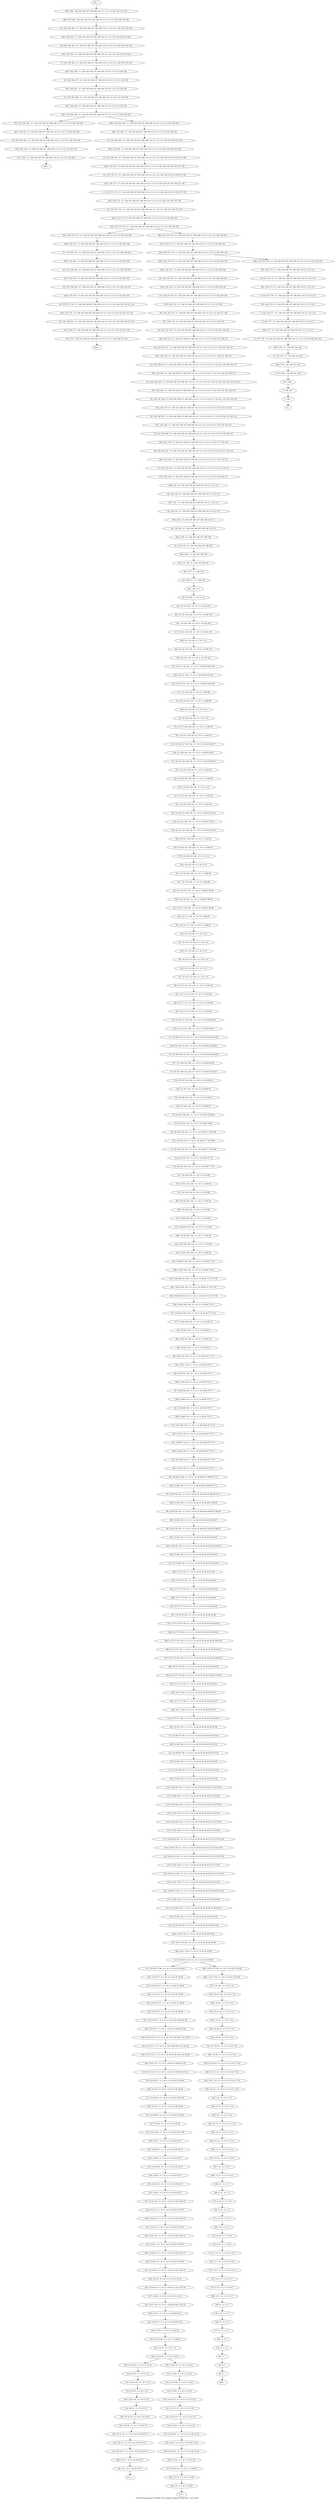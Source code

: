 digraph G {
graph [label="Tree-decomposition of width 4 for register allocator (function _test_start)"]
0[label="0 | : "];
1[label="1 | 181 : "];
2[label="2 | 180 181 : "];
3[label="3 | 179 180 : 139 140 141 142 "];
4[label="4 | 178 179 : 0 1 139 140 141 142 "];
5[label="5 | 177 178 : 0 1 104 105 106 107 108 109 110 111 112 113 139 140 141 142 "];
6[label="6 | 142 177 : 0 1 104 105 106 107 108 109 110 111 112 113 "];
7[label="7 | 142 176 177 : 0 1 104 105 106 107 108 109 110 111 112 113 "];
8[label="8 | 142 175 176 : 0 1 104 105 106 107 108 109 110 111 112 113 "];
9[label="9 | 142 174 175 : 0 1 104 105 106 107 108 109 110 111 112 113 "];
10[label="10 | 155 172 173 : 0 1 104 105 106 107 108 109 110 111 112 113 128 129 130 137 138 "];
11[label="11 | 155 171 172 : 0 1 104 105 106 107 108 109 110 111 112 113 128 129 130 135 136 137 138 "];
12[label="12 | 155 170 171 : 0 1 104 105 106 107 108 109 110 111 112 113 128 129 130 135 136 137 138 "];
13[label="13 | 155 169 170 : 0 1 104 105 106 107 108 109 110 111 112 113 128 129 130 135 136 137 138 "];
14[label="14 | 155 168 169 : 0 1 104 105 106 107 108 109 110 111 112 113 128 129 130 135 136 "];
15[label="15 | 162 167 168 : 0 1 104 105 106 107 108 109 110 111 112 113 129 130 "];
16[label="16 | 162 166 167 : 0 1 104 105 106 107 108 109 110 111 112 113 129 130 "];
17[label="17 | 162 165 166 : 0 1 104 105 106 107 108 109 110 111 112 113 129 130 133 134 "];
18[label="18 | 162 164 165 : 0 1 104 105 106 107 108 109 110 111 112 113 129 130 133 134 "];
19[label="19 | 162 163 164 : 0 1 104 105 106 107 108 109 110 111 112 113 129 130 133 134 "];
20[label="20 | 155 161 162 : 0 1 104 105 106 107 108 109 110 111 112 113 128 129 130 "];
21[label="21 | 155 160 174 : 0 1 104 105 106 107 108 109 110 111 112 113 128 129 130 "];
22[label="22 | 155 159 160 : 0 1 104 105 106 107 108 109 110 111 112 113 128 129 130 "];
23[label="23 | 155 158 159 : 0 1 104 105 106 107 108 109 110 111 112 113 128 129 130 "];
24[label="24 | 155 157 158 : 0 1 104 105 106 107 108 109 110 111 112 113 128 129 130 131 132 "];
25[label="25 | 155 156 157 : 0 1 104 105 106 107 108 109 110 111 112 113 128 129 130 131 132 "];
26[label="26 | 142 154 155 : 0 1 104 105 106 107 108 109 110 111 112 113 128 129 130 "];
27[label="27 | 142 153 154 : 0 1 104 105 106 107 108 109 110 111 112 113 128 129 130 "];
28[label="28 | 142 152 153 : 0 1 104 105 106 107 108 109 110 111 112 113 126 127 128 "];
29[label="29 | 142 151 152 : 0 1 104 105 106 107 108 109 110 111 112 113 120 121 126 127 "];
30[label="30 | 142 150 151 : 0 1 104 105 106 107 108 109 110 111 112 113 116 117 120 121 126 127 "];
31[label="31 | 142 149 150 : 0 1 104 105 106 107 108 109 110 111 112 113 116 117 120 121 124 125 126 127 "];
32[label="32 | 142 148 149 : 0 1 104 105 106 107 108 109 110 111 112 113 116 117 120 121 122 123 124 125 126 127 "];
33[label="33 | 142 147 148 : 0 1 104 105 106 107 108 109 110 111 112 113 116 117 120 121 122 123 124 125 "];
34[label="34 | 142 146 147 : 0 1 104 105 106 107 108 109 110 111 112 113 116 117 118 119 120 121 122 123 "];
35[label="35 | 142 145 146 : 0 1 104 105 106 107 108 109 110 111 112 113 116 117 118 119 120 121 "];
36[label="36 | 142 144 145 : 0 1 104 105 106 107 108 109 110 111 112 113 114 115 116 117 118 119 "];
37[label="37 | 142 143 144 : 0 1 104 105 106 107 108 109 110 111 112 113 114 115 116 117 "];
38[label="38 | 141 142 : 0 1 104 105 106 107 108 109 110 111 112 113 "];
39[label="39 | 140 141 : 0 1 104 105 106 107 108 109 110 111 112 113 "];
40[label="40 | 139 140 : 0 1 104 105 106 107 108 109 110 111 "];
41[label="41 | 138 139 : 0 1 104 105 106 107 108 109 "];
42[label="42 | 137 138 : 0 1 104 105 106 107 "];
43[label="43 | 136 137 : 0 1 104 105 "];
44[label="44 | 16 136 : 0 1 10 11 14 "];
45[label="45 | 16 135 136 : 0 1 10 11 14 102 103 "];
46[label="46 | 16 134 135 136 : 0 1 10 11 14 102 103 "];
47[label="47 | 16 133 134 136 : 0 1 10 11 14 102 103 "];
48[label="48 | 16 132 133 136 : 0 1 10 11 14 100 101 "];
49[label="49 | 16 131 132 136 : 0 1 10 11 14 98 99 100 101 "];
50[label="50 | 16 130 131 136 : 0 1 10 11 14 98 99 100 101 "];
51[label="51 | 16 129 130 136 : 0 1 10 11 14 98 99 "];
52[label="52 | 16 128 129 136 : 0 1 10 11 14 "];
53[label="53 | 16 127 128 129 136 : 0 1 10 11 14 96 97 "];
54[label="54 | 16 126 127 129 136 : 0 1 10 11 14 94 95 96 97 "];
55[label="55 | 16 125 126 129 136 : 0 1 10 11 14 94 95 96 97 "];
56[label="56 | 16 124 125 129 136 : 0 1 10 11 14 94 95 "];
57[label="57 | 16 123 124 129 136 : 0 1 10 11 14 92 93 "];
58[label="58 | 16 122 123 129 136 : 0 1 10 11 14 90 91 92 93 "];
59[label="59 | 16 121 122 129 136 : 0 1 10 11 14 90 91 92 93 "];
60[label="60 | 16 120 121 129 136 : 0 1 10 11 14 90 91 "];
61[label="61 | 16 119 120 136 : 0 1 10 11 14 88 89 "];
62[label="62 | 16 118 119 136 : 0 1 10 11 14 86 87 88 89 "];
63[label="63 | 16 117 118 136 : 0 1 10 11 14 86 87 88 89 "];
64[label="64 | 16 116 117 136 : 0 1 10 11 14 86 87 "];
65[label="65 | 16 115 116 136 : 0 1 10 11 14 "];
66[label="66 | 16 114 115 136 : 0 1 10 11 14 "];
67[label="67 | 16 113 114 136 : 0 1 10 11 14 "];
68[label="68 | 16 112 113 114 136 : 0 1 10 11 14 39 40 "];
69[label="69 | 16 111 112 114 136 : 0 1 10 11 14 39 40 "];
70[label="70 | 16 110 111 114 136 : 0 1 10 11 14 39 40 84 85 "];
71[label="71 | 16 109 110 114 136 : 0 1 10 11 14 39 40 82 83 84 85 "];
72[label="72 | 16 108 109 114 136 : 0 1 10 11 14 39 40 82 83 84 85 "];
73[label="73 | 16 107 108 114 136 : 0 1 10 11 14 39 40 81 82 83 "];
74[label="74 | 16 106 107 136 : 0 1 10 11 14 39 40 81 "];
75[label="75 | 16 105 106 136 : 0 1 10 11 14 39 40 79 80 81 "];
76[label="76 | 16 104 105 136 : 0 1 10 11 14 39 40 77 78 79 80 "];
77[label="77 | 16 103 104 136 : 0 1 10 11 14 39 40 77 78 79 80 "];
78[label="78 | 16 102 103 136 : 0 1 10 11 14 39 40 77 78 "];
79[label="79 | 16 101 102 136 : 0 1 10 11 14 39 40 "];
80[label="80 | 16 100 101 136 : 0 1 10 11 14 39 40 "];
81[label="81 | 16 99 100 136 : 0 1 10 11 14 39 40 "];
82[label="82 | 16 98 99 100 136 : 0 1 10 11 14 39 40 "];
83[label="83 | 16 97 98 100 136 : 0 1 10 11 14 39 40 "];
84[label="84 | 16 96 97 100 136 : 0 1 10 11 14 39 40 75 76 "];
85[label="85 | 16 95 96 100 136 : 0 1 10 11 14 39 40 73 74 75 76 "];
86[label="86 | 16 94 95 100 136 : 0 1 10 11 14 39 40 73 74 75 76 "];
87[label="87 | 16 93 94 100 136 : 0 1 10 11 14 39 40 72 73 74 "];
88[label="88 | 16 92 93 136 : 0 1 10 11 14 39 40 72 "];
89[label="89 | 16 91 92 136 : 0 1 10 11 14 39 40 70 71 72 "];
90[label="90 | 16 90 91 136 : 0 1 10 11 14 39 40 70 71 "];
91[label="91 | 16 89 90 136 : 0 1 10 11 14 39 40 70 71 "];
92[label="92 | 16 88 89 136 : 0 1 10 11 14 39 40 70 71 "];
93[label="93 | 16 87 88 136 : 0 1 10 11 14 39 40 66 67 70 71 "];
94[label="94 | 16 86 87 136 : 0 1 10 11 14 39 40 66 67 70 71 "];
95[label="95 | 16 85 86 136 : 0 1 10 11 14 39 40 66 67 70 71 "];
96[label="96 | 16 84 85 136 : 0 1 10 11 14 39 40 66 67 68 69 70 71 "];
97[label="97 | 16 83 84 136 : 0 1 10 11 14 34 35 39 40 66 67 68 69 70 71 "];
98[label="98 | 16 82 83 136 : 0 1 10 11 14 34 35 39 40 64 65 66 67 68 69 "];
99[label="99 | 16 81 82 136 : 0 1 10 11 14 34 35 39 40 62 63 64 65 66 67 "];
100[label="100 | 16 80 81 136 : 0 1 10 11 14 34 35 39 40 45 46 62 63 64 65 "];
101[label="101 | 16 79 80 136 : 0 1 10 11 14 34 35 39 40 45 46 62 63 "];
102[label="102 | 16 78 79 136 : 0 1 10 11 14 34 35 39 40 45 46 "];
103[label="103 | 16 77 78 79 136 : 0 1 10 11 14 34 35 39 40 45 46 "];
104[label="104 | 16 76 77 79 136 : 0 1 10 11 14 34 35 39 40 45 46 "];
105[label="105 | 16 75 76 79 136 : 0 1 10 11 14 34 35 39 40 45 46 60 61 "];
106[label="106 | 16 74 75 79 136 : 0 1 10 11 14 34 35 39 40 45 46 58 59 60 61 "];
107[label="107 | 16 73 74 79 136 : 0 1 10 11 14 34 35 39 40 45 46 58 59 60 61 "];
108[label="108 | 16 72 73 79 136 : 0 1 10 11 14 34 35 39 40 45 46 57 58 59 "];
109[label="109 | 16 71 72 136 : 0 1 10 11 14 34 35 39 40 45 46 57 "];
110[label="110 | 16 70 71 136 : 0 1 10 11 14 34 35 39 40 45 46 55 56 57 "];
111[label="111 | 16 69 70 136 : 0 1 10 11 14 34 35 39 40 45 46 55 56 "];
112[label="112 | 16 68 69 136 : 0 1 10 11 14 34 35 39 40 45 46 55 56 "];
113[label="113 | 16 67 68 136 : 0 1 10 11 14 34 35 39 40 45 46 55 56 "];
114[label="114 | 16 66 67 136 : 0 1 10 11 14 34 35 39 40 45 46 51 52 55 56 "];
115[label="115 | 16 65 66 136 : 0 1 10 11 14 34 35 39 40 45 46 51 52 55 56 "];
116[label="116 | 16 64 65 136 : 0 1 10 11 14 34 35 39 40 45 46 51 52 55 56 "];
117[label="117 | 16 63 64 136 : 0 1 10 11 14 34 35 39 40 45 46 51 52 53 54 55 56 "];
118[label="118 | 16 62 63 136 : 0 1 10 11 14 34 35 39 40 45 46 51 52 53 54 55 56 "];
119[label="119 | 16 61 62 136 : 0 1 10 11 14 34 35 39 40 45 46 49 50 51 52 53 54 "];
120[label="120 | 16 60 61 136 : 0 1 10 11 14 34 35 39 40 45 46 47 48 49 50 51 52 "];
121[label="121 | 16 59 60 136 : 0 1 10 11 14 34 35 39 40 45 46 47 48 49 50 "];
122[label="122 | 16 58 59 136 : 0 1 10 11 14 34 35 39 40 45 46 47 48 "];
123[label="123 | 16 57 58 136 : 0 1 10 11 14 34 35 39 40 45 46 "];
124[label="124 | 16 56 57 136 : 0 1 10 11 14 34 35 39 40 "];
125[label="125 | 16 55 56 57 : 0 1 10 11 14 34 35 39 40 "];
126[label="126 | 16 54 55 57 : 0 1 10 11 14 34 35 39 40 "];
127[label="127 | 16 53 54 57 : 0 1 10 11 14 34 35 39 40 43 44 "];
128[label="128 | 16 52 53 57 : 0 1 10 11 14 34 35 39 40 41 42 43 44 "];
129[label="129 | 16 51 52 57 : 0 1 10 11 14 34 35 39 40 41 42 43 44 "];
130[label="130 | 16 50 51 57 : 0 1 10 11 14 34 35 38 39 40 41 42 "];
131[label="131 | 16 49 50 : 0 1 10 11 14 34 35 38 39 40 "];
132[label="132 | 16 48 49 : 0 1 10 11 14 34 35 38 39 40 "];
133[label="133 | 16 47 48 : 0 1 10 11 14 34 35 36 37 38 "];
134[label="134 | 16 46 47 : 0 1 10 11 14 34 35 36 37 "];
135[label="135 | 16 45 46 : 0 1 10 11 14 34 35 36 37 "];
136[label="136 | 16 44 45 : 0 1 10 11 14 34 35 36 37 "];
137[label="137 | 16 43 44 : 0 1 10 11 14 32 33 34 35 36 37 "];
138[label="138 | 16 42 43 : 0 1 10 11 14 32 33 34 35 36 37 "];
139[label="139 | 16 41 42 : 0 1 10 11 14 32 33 34 35 36 37 "];
140[label="140 | 16 40 41 : 0 1 10 11 14 32 33 34 35 36 37 "];
141[label="141 | 16 39 40 : 0 1 10 11 14 32 33 34 35 36 37 "];
142[label="142 | 16 38 39 : 0 1 10 11 14 30 31 32 33 34 35 "];
143[label="143 | 16 37 38 : 0 1 10 11 14 28 29 30 31 32 33 "];
144[label="144 | 16 36 37 : 0 1 10 11 14 28 29 30 31 "];
145[label="145 | 16 35 36 : 0 1 10 11 14 28 29 "];
146[label="146 | 16 29 35 : 0 1 10 11 14 23 "];
147[label="147 | 29 34 35 : 0 1 10 11 23 "];
148[label="148 | 29 33 34 : 0 1 10 11 23 "];
149[label="149 | 29 32 33 : 0 1 10 11 23 26 27 "];
150[label="150 | 29 31 32 : 0 1 10 11 23 24 25 26 27 "];
151[label="151 | 29 30 31 : 0 1 10 11 23 24 25 26 27 "];
152[label="152 | 16 28 29 : 0 1 10 11 14 23 "];
153[label="153 | 16 27 28 : 0 1 10 11 14 21 22 23 "];
154[label="154 | 16 26 27 : 0 1 10 11 14 21 22 "];
155[label="155 | 16 25 26 : 0 1 10 11 14 19 20 21 22 "];
156[label="156 | 16 24 25 : 0 1 10 11 14 19 20 21 22 "];
157[label="157 | 16 23 24 : 0 1 10 11 14 19 20 "];
158[label="158 | 16 22 136 : 0 1 10 11 14 "];
159[label="159 | 16 21 22 : 0 1 10 11 14 "];
160[label="160 | 16 20 21 : 0 1 10 11 14 "];
161[label="161 | 16 19 20 : 0 1 10 11 14 17 18 "];
162[label="162 | 16 18 19 : 0 1 10 11 14 15 16 17 18 "];
163[label="163 | 16 17 18 : 0 1 10 11 14 15 16 17 18 "];
164[label="164 | 15 16 : 0 1 10 11 14 "];
165[label="165 | 14 15 : 0 1 10 11 12 13 14 "];
166[label="166 | 13 14 : 0 1 10 11 12 13 "];
167[label="167 | 12 13 : 0 1 10 11 12 13 "];
168[label="168 | 11 12 : 0 1 2 3 10 11 "];
169[label="169 | 4 11 : 0 1 2 3 "];
170[label="170 | 4 10 11 : 0 1 2 3 "];
171[label="171 | 4 9 10 : 0 1 2 3 "];
172[label="172 | 4 8 9 : 0 1 2 3 8 9 "];
173[label="173 | 4 7 8 : 0 1 2 3 4 5 6 7 8 9 "];
174[label="174 | 4 6 7 : 0 1 2 3 4 5 6 7 8 9 "];
175[label="175 | 4 5 6 : 0 1 2 3 4 5 6 7 "];
176[label="176 | 3 4 : 0 1 2 3 "];
177[label="177 | 2 3 : 0 1 2 3 "];
178[label="178 | 1 2 : 0 1 "];
179[label="179 | 0 1 : "];
180[label="180 | 155 162 168 : 0 1 104 105 106 107 108 109 110 111 112 113 128 129 130 "];
181[label="181 | 155 162 168 : 0 1 104 105 106 107 108 109 110 111 112 113 128 129 130 "];
182[label="182 | 155 173 174 : 0 1 104 105 106 107 108 109 110 111 112 113 128 129 130 "];
183[label="183 | 155 173 174 : 0 1 104 105 106 107 108 109 110 111 112 113 128 129 130 "];
184[label="184 | 142 155 174 : 0 1 104 105 106 107 108 109 110 111 112 113 128 129 130 "];
185[label="185 | 16 29 35 : 0 1 10 11 14 23 "];
186[label="186 | 16 29 35 : 0 1 10 11 14 23 "];
187[label="187 | 16 56 57 136 : 0 1 10 11 14 34 35 39 40 "];
188[label="188 | 16 56 57 136 : 0 1 10 11 14 34 35 39 40 "];
189[label="189 | 142 155 174 : 0 1 104 105 106 107 108 109 110 111 112 113 128 129 130 "];
190[label="190 | : "];
191[label="191 | 162 164 : 0 1 104 105 106 107 108 109 110 111 112 113 129 130 133 134 "];
192[label="192 | 162 165 : 0 1 104 105 106 107 108 109 110 111 112 113 129 130 133 134 "];
193[label="193 | 162 166 : 0 1 104 105 106 107 108 109 110 111 112 113 129 130 "];
194[label="194 | 162 167 : 0 1 104 105 106 107 108 109 110 111 112 113 129 130 "];
195[label="195 | 162 168 : 0 1 104 105 106 107 108 109 110 111 112 113 129 130 "];
196[label="196 | : "];
197[label="197 | 155 162 : 0 1 104 105 106 107 108 109 110 111 112 113 128 129 130 "];
198[label="198 | 155 168 : 0 1 104 105 106 107 108 109 110 111 112 113 128 129 130 "];
199[label="199 | 155 169 : 0 1 104 105 106 107 108 109 110 111 112 113 128 129 130 135 136 "];
200[label="200 | 155 170 : 0 1 104 105 106 107 108 109 110 111 112 113 128 129 130 135 136 137 138 "];
201[label="201 | 155 171 : 0 1 104 105 106 107 108 109 110 111 112 113 128 129 130 135 136 137 138 "];
202[label="202 | 155 172 : 0 1 104 105 106 107 108 109 110 111 112 113 128 129 130 137 138 "];
203[label="203 | 155 173 : 0 1 104 105 106 107 108 109 110 111 112 113 128 129 130 "];
204[label="204 | : "];
205[label="205 | 155 157 : 0 1 104 105 106 107 108 109 110 111 112 113 128 129 130 131 132 "];
206[label="206 | 155 158 : 0 1 104 105 106 107 108 109 110 111 112 113 128 129 130 "];
207[label="207 | 155 159 : 0 1 104 105 106 107 108 109 110 111 112 113 128 129 130 "];
208[label="208 | 155 160 : 0 1 104 105 106 107 108 109 110 111 112 113 128 129 130 "];
209[label="209 | 155 174 : 0 1 104 105 106 107 108 109 110 111 112 113 128 129 130 "];
210[label="210 | 155 174 : 0 1 104 105 106 107 108 109 110 111 112 113 128 129 130 "];
211[label="211 | : "];
212[label="212 | 29 31 : 0 1 10 11 23 24 25 26 27 "];
213[label="213 | 29 32 : 0 1 10 11 23 26 27 "];
214[label="214 | 29 33 : 0 1 10 11 23 "];
215[label="215 | 29 34 : 0 1 10 11 23 "];
216[label="216 | 29 35 : 0 1 10 11 23 "];
217[label="217 | : "];
218[label="218 | 16 24 : 0 1 10 11 14 19 20 "];
219[label="219 | 16 25 : 0 1 10 11 14 19 20 21 22 "];
220[label="220 | 16 26 : 0 1 10 11 14 21 22 "];
221[label="221 | 16 27 : 0 1 10 11 14 21 22 "];
222[label="222 | 16 28 : 0 1 10 11 14 23 "];
223[label="223 | 16 29 : 0 1 10 11 14 23 "];
224[label="224 | 16 35 : 0 1 10 11 14 "];
225[label="225 | 16 36 : 0 1 10 11 14 28 29 "];
226[label="226 | 16 37 : 0 1 10 11 14 28 29 30 31 "];
227[label="227 | 16 38 : 0 1 10 11 14 30 31 32 33 "];
228[label="228 | 16 39 : 0 1 10 11 14 32 33 34 35 "];
229[label="229 | 16 40 : 0 1 10 11 14 32 33 34 35 36 37 "];
230[label="230 | 16 41 : 0 1 10 11 14 32 33 34 35 36 37 "];
231[label="231 | 16 42 : 0 1 10 11 14 32 33 34 35 36 37 "];
232[label="232 | 16 43 : 0 1 10 11 14 32 33 34 35 36 37 "];
233[label="233 | 16 44 : 0 1 10 11 14 34 35 36 37 "];
234[label="234 | 16 45 : 0 1 10 11 14 34 35 36 37 "];
235[label="235 | 16 46 : 0 1 10 11 14 34 35 36 37 "];
236[label="236 | 16 47 : 0 1 10 11 14 34 35 36 37 "];
237[label="237 | 16 48 : 0 1 10 11 14 34 35 38 "];
238[label="238 | 16 49 : 0 1 10 11 14 34 35 38 39 40 "];
239[label="239 | 16 50 : 0 1 10 11 14 34 35 38 39 40 "];
240[label="240 | 16 51 57 : 0 1 10 11 14 34 35 39 40 41 42 "];
241[label="241 | 16 52 57 : 0 1 10 11 14 34 35 39 40 41 42 43 44 "];
242[label="242 | 16 53 57 : 0 1 10 11 14 34 35 39 40 43 44 "];
243[label="243 | 16 54 57 : 0 1 10 11 14 34 35 39 40 "];
244[label="244 | 16 55 57 : 0 1 10 11 14 34 35 39 40 "];
245[label="245 | 16 56 57 : 0 1 10 11 14 34 35 39 40 "];
246[label="246 | : "];
247[label="247 | 1 : "];
248[label="248 | 2 : 0 1 "];
249[label="249 | 3 : 0 1 2 3 "];
250[label="250 | 4 : 0 1 2 3 "];
251[label="251 | 4 6 : 0 1 2 3 4 5 6 7 "];
252[label="252 | 4 7 : 0 1 2 3 4 5 6 7 8 9 "];
253[label="253 | 4 8 : 0 1 2 3 8 9 "];
254[label="254 | 4 9 : 0 1 2 3 "];
255[label="255 | 4 10 : 0 1 2 3 "];
256[label="256 | 11 : 0 1 2 3 "];
257[label="257 | 12 : 0 1 10 11 "];
258[label="258 | 13 : 0 1 10 11 12 13 "];
259[label="259 | 14 : 0 1 10 11 12 13 "];
260[label="260 | 15 : 0 1 10 11 14 "];
261[label="261 | 16 : 0 1 10 11 14 "];
262[label="262 | 16 18 : 0 1 10 11 14 15 16 17 18 "];
263[label="263 | 16 19 : 0 1 10 11 14 17 18 "];
264[label="264 | 16 20 : 0 1 10 11 14 "];
265[label="265 | 16 21 : 0 1 10 11 14 "];
266[label="266 | 16 22 : 0 1 10 11 14 "];
267[label="267 | 16 136 : 0 1 10 11 14 "];
268[label="268 | 16 57 136 : 0 1 10 11 14 34 35 39 40 "];
269[label="269 | 16 58 136 : 0 1 10 11 14 34 35 39 40 45 46 "];
270[label="270 | 16 59 136 : 0 1 10 11 14 34 35 39 40 45 46 47 48 "];
271[label="271 | 16 60 136 : 0 1 10 11 14 34 35 39 40 45 46 47 48 49 50 "];
272[label="272 | 16 61 136 : 0 1 10 11 14 34 35 39 40 45 46 49 50 51 52 "];
273[label="273 | 16 62 136 : 0 1 10 11 14 34 35 39 40 45 46 51 52 53 54 "];
274[label="274 | 16 63 136 : 0 1 10 11 14 34 35 39 40 45 46 51 52 53 54 55 56 "];
275[label="275 | 16 64 136 : 0 1 10 11 14 34 35 39 40 45 46 51 52 55 56 "];
276[label="276 | 16 65 136 : 0 1 10 11 14 34 35 39 40 45 46 51 52 55 56 "];
277[label="277 | 16 66 136 : 0 1 10 11 14 34 35 39 40 45 46 51 52 55 56 "];
278[label="278 | 16 67 136 : 0 1 10 11 14 34 35 39 40 45 46 55 56 "];
279[label="279 | 16 68 136 : 0 1 10 11 14 34 35 39 40 45 46 55 56 "];
280[label="280 | 16 69 136 : 0 1 10 11 14 34 35 39 40 45 46 55 56 "];
281[label="281 | 16 70 136 : 0 1 10 11 14 34 35 39 40 45 46 55 56 "];
282[label="282 | 16 71 136 : 0 1 10 11 14 34 35 39 40 45 46 57 "];
283[label="283 | 16 72 136 : 0 1 10 11 14 34 35 39 40 45 46 57 "];
284[label="284 | 16 73 79 136 : 0 1 10 11 14 34 35 39 40 45 46 58 59 "];
285[label="285 | 16 74 79 136 : 0 1 10 11 14 34 35 39 40 45 46 58 59 60 61 "];
286[label="286 | 16 75 79 136 : 0 1 10 11 14 34 35 39 40 45 46 60 61 "];
287[label="287 | 16 76 79 136 : 0 1 10 11 14 34 35 39 40 45 46 "];
288[label="288 | 16 77 79 136 : 0 1 10 11 14 34 35 39 40 45 46 "];
289[label="289 | 16 79 136 : 0 1 10 11 14 34 35 39 40 45 46 "];
290[label="290 | 16 80 136 : 0 1 10 11 14 34 35 39 40 45 46 62 63 "];
291[label="291 | 16 81 136 : 0 1 10 11 14 34 35 39 40 62 63 64 65 "];
292[label="292 | 16 82 136 : 0 1 10 11 14 34 35 39 40 64 65 66 67 "];
293[label="293 | 16 83 136 : 0 1 10 11 14 34 35 39 40 66 67 68 69 "];
294[label="294 | 16 84 136 : 0 1 10 11 14 39 40 66 67 68 69 70 71 "];
295[label="295 | 16 85 136 : 0 1 10 11 14 39 40 66 67 70 71 "];
296[label="296 | 16 86 136 : 0 1 10 11 14 39 40 66 67 70 71 "];
297[label="297 | 16 87 136 : 0 1 10 11 14 39 40 66 67 70 71 "];
298[label="298 | 16 88 136 : 0 1 10 11 14 39 40 70 71 "];
299[label="299 | 16 89 136 : 0 1 10 11 14 39 40 70 71 "];
300[label="300 | 16 90 136 : 0 1 10 11 14 39 40 70 71 "];
301[label="301 | 16 91 136 : 0 1 10 11 14 39 40 70 71 "];
302[label="302 | 16 92 136 : 0 1 10 11 14 39 40 72 "];
303[label="303 | 16 93 136 : 0 1 10 11 14 39 40 72 "];
304[label="304 | 16 94 100 136 : 0 1 10 11 14 39 40 73 74 "];
305[label="305 | 16 95 100 136 : 0 1 10 11 14 39 40 73 74 75 76 "];
306[label="306 | 16 96 100 136 : 0 1 10 11 14 39 40 75 76 "];
307[label="307 | 16 97 100 136 : 0 1 10 11 14 39 40 "];
308[label="308 | 16 98 100 136 : 0 1 10 11 14 39 40 "];
309[label="309 | 16 100 136 : 0 1 10 11 14 39 40 "];
310[label="310 | 16 101 136 : 0 1 10 11 14 39 40 "];
311[label="311 | 16 102 136 : 0 1 10 11 14 39 40 "];
312[label="312 | 16 103 136 : 0 1 10 11 14 39 40 77 78 "];
313[label="313 | 16 104 136 : 0 1 10 11 14 39 40 77 78 79 80 "];
314[label="314 | 16 105 136 : 0 1 10 11 14 39 40 79 80 "];
315[label="315 | 16 106 136 : 0 1 10 11 14 39 40 81 "];
316[label="316 | 16 107 136 : 0 1 10 11 14 39 40 81 "];
317[label="317 | 16 108 114 136 : 0 1 10 11 14 39 40 82 83 "];
318[label="318 | 16 109 114 136 : 0 1 10 11 14 39 40 82 83 84 85 "];
319[label="319 | 16 110 114 136 : 0 1 10 11 14 39 40 84 85 "];
320[label="320 | 16 111 114 136 : 0 1 10 11 14 39 40 "];
321[label="321 | 16 112 114 136 : 0 1 10 11 14 39 40 "];
322[label="322 | 16 114 136 : 0 1 10 11 14 "];
323[label="323 | 16 115 136 : 0 1 10 11 14 "];
324[label="324 | 16 116 136 : 0 1 10 11 14 "];
325[label="325 | 16 117 136 : 0 1 10 11 14 86 87 "];
326[label="326 | 16 118 136 : 0 1 10 11 14 86 87 88 89 "];
327[label="327 | 16 119 136 : 0 1 10 11 14 88 89 "];
328[label="328 | 16 120 136 : 0 1 10 11 14 "];
329[label="329 | 16 121 129 136 : 0 1 10 11 14 90 91 "];
330[label="330 | 16 122 129 136 : 0 1 10 11 14 90 91 92 93 "];
331[label="331 | 16 123 129 136 : 0 1 10 11 14 92 93 "];
332[label="332 | 16 124 129 136 : 0 1 10 11 14 "];
333[label="333 | 16 125 129 136 : 0 1 10 11 14 94 95 "];
334[label="334 | 16 126 129 136 : 0 1 10 11 14 94 95 96 97 "];
335[label="335 | 16 127 129 136 : 0 1 10 11 14 96 97 "];
336[label="336 | 16 129 136 : 0 1 10 11 14 "];
337[label="337 | 16 130 136 : 0 1 10 11 14 98 99 "];
338[label="338 | 16 131 136 : 0 1 10 11 14 98 99 100 101 "];
339[label="339 | 16 132 136 : 0 1 10 11 14 100 101 "];
340[label="340 | 16 133 136 : 0 1 10 11 14 "];
341[label="341 | 16 134 136 : 0 1 10 11 14 102 103 "];
342[label="342 | 136 : 0 1 "];
343[label="343 | 137 : 0 1 104 105 "];
344[label="344 | 138 : 0 1 104 105 106 107 "];
345[label="345 | 139 : 0 1 104 105 106 107 108 109 "];
346[label="346 | 140 : 0 1 104 105 106 107 108 109 110 111 "];
347[label="347 | 141 : 0 1 104 105 106 107 108 109 110 111 112 113 "];
348[label="348 | 142 : 0 1 104 105 106 107 108 109 110 111 112 113 "];
349[label="349 | 142 144 : 0 1 104 105 106 107 108 109 110 111 112 113 114 115 116 117 "];
350[label="350 | 142 145 : 0 1 104 105 106 107 108 109 110 111 112 113 116 117 118 119 "];
351[label="351 | 142 146 : 0 1 104 105 106 107 108 109 110 111 112 113 116 117 118 119 120 121 "];
352[label="352 | 142 147 : 0 1 104 105 106 107 108 109 110 111 112 113 116 117 120 121 122 123 "];
353[label="353 | 142 148 : 0 1 104 105 106 107 108 109 110 111 112 113 116 117 120 121 122 123 124 125 "];
354[label="354 | 142 149 : 0 1 104 105 106 107 108 109 110 111 112 113 116 117 120 121 124 125 126 127 "];
355[label="355 | 142 150 : 0 1 104 105 106 107 108 109 110 111 112 113 116 117 120 121 126 127 "];
356[label="356 | 142 151 : 0 1 104 105 106 107 108 109 110 111 112 113 120 121 126 127 "];
357[label="357 | 142 152 : 0 1 104 105 106 107 108 109 110 111 112 113 126 127 "];
358[label="358 | 142 153 : 0 1 104 105 106 107 108 109 110 111 112 113 128 "];
359[label="359 | 142 154 : 0 1 104 105 106 107 108 109 110 111 112 113 128 129 130 "];
360[label="360 | 142 155 : 0 1 104 105 106 107 108 109 110 111 112 113 128 129 130 "];
361[label="361 | 142 174 : 0 1 104 105 106 107 108 109 110 111 112 113 "];
362[label="362 | 142 175 : 0 1 104 105 106 107 108 109 110 111 112 113 "];
363[label="363 | 142 176 : 0 1 104 105 106 107 108 109 110 111 112 113 "];
364[label="364 | 177 : 0 1 104 105 106 107 108 109 110 111 112 113 "];
365[label="365 | 178 : 0 1 139 140 141 142 "];
366[label="366 | 179 : 139 140 141 142 "];
367[label="367 | 180 : "];
368[label="368 | 163 164 : 104 105 106 107 108 109 110 111 112 113 129 130 133 134 "];
369[label="369 | 164 : 104 105 106 107 108 109 110 111 112 113 129 130 133 134 "];
370[label="370 | 161 162 : 0 1 104 105 106 107 108 109 110 111 112 113 129 130 "];
371[label="371 | 162 : 0 1 104 105 106 107 108 109 110 111 112 113 129 130 "];
372[label="372 | 156 157 : 104 105 106 107 108 109 110 111 112 113 129 130 131 132 "];
373[label="373 | 157 : 104 105 106 107 108 109 110 111 112 113 129 130 131 132 "];
374[label="374 | 142 144 : 0 1 104 105 106 107 108 109 110 111 112 113 114 115 116 117 "];
375[label="375 | 16 120 129 136 : 0 1 10 11 14 "];
376[label="376 | 16 107 114 136 : 0 1 10 11 14 39 40 81 "];
377[label="377 | 16 93 100 136 : 0 1 10 11 14 39 40 72 "];
378[label="378 | 16 72 79 136 : 0 1 10 11 14 34 35 39 40 45 46 57 "];
379[label="379 | 16 50 57 : 0 1 10 11 14 34 35 38 39 40 "];
380[label="380 | 30 31 : 10 11 24 25 26 27 "];
381[label="381 | 31 : 10 11 24 25 26 27 "];
382[label="382 | 23 24 : 0 1 10 11 19 20 "];
383[label="383 | 24 : 0 1 10 11 19 20 "];
384[label="384 | 16 57 136 : 0 1 10 11 14 34 35 39 40 "];
385[label="385 | 16 18 : 0 1 10 11 14 15 16 17 18 "];
386[label="386 | 4 6 : 0 1 2 3 4 5 6 7 "];
387[label="387 | 1 : "];
388[label="388 | 142 155 174 : 0 1 104 105 106 107 108 109 110 111 112 113 128 129 130 "];
389[label="389 | 155 173 174 : 0 1 104 105 106 107 108 109 110 111 112 113 128 129 130 "];
390[label="390 | 155 162 168 : 0 1 104 105 106 107 108 109 110 111 112 113 128 129 130 "];
44->45 ;
45->46 ;
52->53 ;
67->68 ;
81->82 ;
102->103 ;
169->170 ;
146->185 ;
146->186 ;
124->187 ;
124->188 ;
197->20 ;
181->197 ;
205->25 ;
24->205 ;
206->24 ;
23->206 ;
207->23 ;
22->207 ;
208->22 ;
21->208 ;
209->21 ;
183->209 ;
212->151 ;
150->212 ;
213->150 ;
149->213 ;
214->149 ;
148->214 ;
215->148 ;
147->215 ;
216->147 ;
185->216 ;
218->157 ;
156->218 ;
219->156 ;
155->219 ;
220->155 ;
154->220 ;
221->154 ;
153->221 ;
222->153 ;
152->222 ;
223->152 ;
186->223 ;
224->146 ;
145->224 ;
225->145 ;
144->225 ;
226->144 ;
143->226 ;
227->143 ;
142->227 ;
228->142 ;
141->228 ;
229->141 ;
140->229 ;
230->140 ;
139->230 ;
231->139 ;
138->231 ;
232->138 ;
137->232 ;
233->137 ;
136->233 ;
234->136 ;
135->234 ;
235->135 ;
134->235 ;
236->134 ;
133->236 ;
237->133 ;
132->237 ;
238->132 ;
131->238 ;
239->131 ;
240->130 ;
129->240 ;
241->129 ;
128->241 ;
242->128 ;
127->242 ;
243->127 ;
126->243 ;
244->126 ;
125->244 ;
245->125 ;
187->245 ;
247->179 ;
178->247 ;
248->178 ;
177->248 ;
249->177 ;
176->249 ;
250->176 ;
251->175 ;
174->251 ;
252->174 ;
173->252 ;
253->173 ;
172->253 ;
254->172 ;
171->254 ;
255->171 ;
170->255 ;
256->169 ;
168->256 ;
257->168 ;
167->257 ;
258->167 ;
166->258 ;
259->166 ;
165->259 ;
260->165 ;
164->260 ;
261->164 ;
262->163 ;
162->262 ;
263->162 ;
161->263 ;
264->161 ;
160->264 ;
265->160 ;
159->265 ;
266->159 ;
158->266 ;
267->158 ;
268->124 ;
123->268 ;
269->123 ;
122->269 ;
270->122 ;
121->270 ;
271->121 ;
120->271 ;
272->120 ;
119->272 ;
273->119 ;
118->273 ;
274->118 ;
117->274 ;
275->117 ;
116->275 ;
276->116 ;
115->276 ;
277->115 ;
114->277 ;
278->114 ;
113->278 ;
279->113 ;
112->279 ;
280->112 ;
111->280 ;
281->111 ;
110->281 ;
282->110 ;
109->282 ;
283->109 ;
284->108 ;
107->284 ;
285->107 ;
106->285 ;
286->106 ;
105->286 ;
287->105 ;
104->287 ;
288->104 ;
103->288 ;
289->102 ;
101->289 ;
290->101 ;
100->290 ;
291->100 ;
99->291 ;
292->99 ;
98->292 ;
293->98 ;
97->293 ;
294->97 ;
96->294 ;
295->96 ;
95->295 ;
296->95 ;
94->296 ;
297->94 ;
93->297 ;
298->93 ;
92->298 ;
299->92 ;
91->299 ;
300->91 ;
90->300 ;
301->90 ;
89->301 ;
302->89 ;
88->302 ;
303->88 ;
304->87 ;
86->304 ;
305->86 ;
85->305 ;
306->85 ;
84->306 ;
307->84 ;
83->307 ;
308->83 ;
82->308 ;
309->81 ;
80->309 ;
310->80 ;
79->310 ;
311->79 ;
78->311 ;
312->78 ;
77->312 ;
313->77 ;
76->313 ;
314->76 ;
75->314 ;
315->75 ;
74->315 ;
316->74 ;
317->73 ;
72->317 ;
318->72 ;
71->318 ;
319->71 ;
70->319 ;
320->70 ;
69->320 ;
321->69 ;
68->321 ;
322->67 ;
66->322 ;
323->66 ;
65->323 ;
324->65 ;
64->324 ;
325->64 ;
63->325 ;
326->63 ;
62->326 ;
327->62 ;
61->327 ;
328->61 ;
329->60 ;
59->329 ;
330->59 ;
58->330 ;
331->58 ;
57->331 ;
332->57 ;
56->332 ;
333->56 ;
55->333 ;
334->55 ;
54->334 ;
335->54 ;
53->335 ;
336->52 ;
51->336 ;
337->51 ;
50->337 ;
338->50 ;
49->338 ;
339->49 ;
48->339 ;
340->48 ;
47->340 ;
341->47 ;
46->341 ;
342->44 ;
43->342 ;
343->43 ;
42->343 ;
344->42 ;
41->344 ;
345->41 ;
40->345 ;
346->40 ;
39->346 ;
347->39 ;
38->347 ;
348->38 ;
349->37 ;
36->349 ;
350->36 ;
35->350 ;
351->35 ;
34->351 ;
352->34 ;
33->352 ;
353->33 ;
32->353 ;
354->32 ;
31->354 ;
355->31 ;
30->355 ;
356->30 ;
29->356 ;
357->29 ;
28->357 ;
358->28 ;
27->358 ;
359->27 ;
26->359 ;
360->26 ;
189->360 ;
20->370 ;
371->196 ;
370->371 ;
25->372 ;
373->204 ;
372->373 ;
374->348 ;
37->374 ;
375->328 ;
60->375 ;
376->316 ;
73->376 ;
377->303 ;
87->377 ;
378->283 ;
108->378 ;
379->239 ;
130->379 ;
151->380 ;
381->211 ;
380->381 ;
157->382 ;
383->217 ;
382->383 ;
384->267 ;
188->384 ;
385->261 ;
163->385 ;
386->250 ;
175->386 ;
387->246 ;
179->387 ;
190->369 ;
369->368 ;
368->19 ;
19->191 ;
191->18 ;
18->192 ;
192->17 ;
17->193 ;
193->16 ;
16->194 ;
194->15 ;
15->195 ;
195->180 ;
198->14 ;
14->199 ;
199->13 ;
13->200 ;
200->12 ;
12->201 ;
201->11 ;
11->202 ;
202->10 ;
10->203 ;
203->182 ;
210->184 ;
361->9 ;
9->362 ;
362->8 ;
8->363 ;
363->7 ;
7->6 ;
6->364 ;
364->5 ;
5->365 ;
365->4 ;
4->366 ;
366->3 ;
3->367 ;
367->2 ;
2->1 ;
1->0 ;
388->361 ;
389->210 ;
390->198 ;
184->189 ;
184->388 ;
182->183 ;
182->389 ;
180->181 ;
180->390 ;
}
